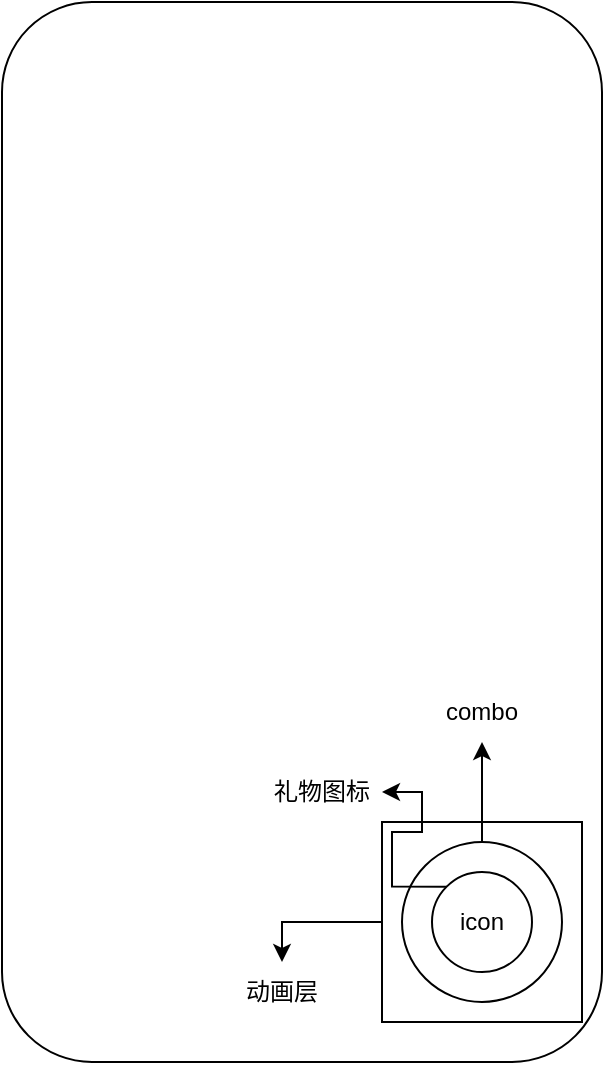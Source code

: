 <mxfile version="27.1.6" pages="2">
  <diagram name="第 1 页" id="1TfZG8BXlXPUDGmNtTRa">
    <mxGraphModel dx="1426" dy="715" grid="1" gridSize="10" guides="1" tooltips="1" connect="1" arrows="1" fold="1" page="1" pageScale="1" pageWidth="827" pageHeight="1169" math="0" shadow="0">
      <root>
        <mxCell id="0" />
        <mxCell id="1" parent="0" />
        <mxCell id="ZvGGYdCDY8yjoRWDKdMq-1" value="" style="rounded=1;whiteSpace=wrap;html=1;" vertex="1" parent="1">
          <mxGeometry x="150" y="70" width="300" height="530" as="geometry" />
        </mxCell>
        <mxCell id="ZvGGYdCDY8yjoRWDKdMq-7" style="edgeStyle=orthogonalEdgeStyle;rounded=0;orthogonalLoop=1;jettySize=auto;html=1;exitX=0;exitY=0.5;exitDx=0;exitDy=0;entryX=0.5;entryY=0;entryDx=0;entryDy=0;" edge="1" parent="1" source="ZvGGYdCDY8yjoRWDKdMq-4" target="ZvGGYdCDY8yjoRWDKdMq-6">
          <mxGeometry relative="1" as="geometry" />
        </mxCell>
        <mxCell id="ZvGGYdCDY8yjoRWDKdMq-4" value="" style="whiteSpace=wrap;html=1;aspect=fixed;" vertex="1" parent="1">
          <mxGeometry x="340" y="480" width="100" height="100" as="geometry" />
        </mxCell>
        <mxCell id="ZvGGYdCDY8yjoRWDKdMq-13" style="edgeStyle=orthogonalEdgeStyle;rounded=0;orthogonalLoop=1;jettySize=auto;html=1;exitX=0.5;exitY=0;exitDx=0;exitDy=0;entryX=0.5;entryY=1;entryDx=0;entryDy=0;" edge="1" parent="1" source="ZvGGYdCDY8yjoRWDKdMq-2" target="ZvGGYdCDY8yjoRWDKdMq-8">
          <mxGeometry relative="1" as="geometry" />
        </mxCell>
        <mxCell id="ZvGGYdCDY8yjoRWDKdMq-2" value="" style="ellipse;whiteSpace=wrap;html=1;aspect=fixed;" vertex="1" parent="1">
          <mxGeometry x="350" y="490" width="80" height="80" as="geometry" />
        </mxCell>
        <mxCell id="ZvGGYdCDY8yjoRWDKdMq-14" style="edgeStyle=orthogonalEdgeStyle;rounded=0;orthogonalLoop=1;jettySize=auto;html=1;exitX=0;exitY=0;exitDx=0;exitDy=0;entryX=1;entryY=0.5;entryDx=0;entryDy=0;" edge="1" parent="1" source="ZvGGYdCDY8yjoRWDKdMq-3" target="ZvGGYdCDY8yjoRWDKdMq-10">
          <mxGeometry relative="1" as="geometry" />
        </mxCell>
        <mxCell id="ZvGGYdCDY8yjoRWDKdMq-3" value="icon" style="ellipse;whiteSpace=wrap;html=1;aspect=fixed;" vertex="1" parent="1">
          <mxGeometry x="365" y="505" width="50" height="50" as="geometry" />
        </mxCell>
        <mxCell id="ZvGGYdCDY8yjoRWDKdMq-6" value="动画层" style="text;html=1;align=center;verticalAlign=middle;whiteSpace=wrap;rounded=0;" vertex="1" parent="1">
          <mxGeometry x="260" y="550" width="60" height="30" as="geometry" />
        </mxCell>
        <mxCell id="ZvGGYdCDY8yjoRWDKdMq-8" value="combo" style="text;html=1;align=center;verticalAlign=middle;whiteSpace=wrap;rounded=0;" vertex="1" parent="1">
          <mxGeometry x="360" y="410" width="60" height="30" as="geometry" />
        </mxCell>
        <mxCell id="ZvGGYdCDY8yjoRWDKdMq-10" value="礼物图标" style="text;html=1;align=center;verticalAlign=middle;whiteSpace=wrap;rounded=0;" vertex="1" parent="1">
          <mxGeometry x="280" y="450" width="60" height="30" as="geometry" />
        </mxCell>
      </root>
    </mxGraphModel>
  </diagram>
  <diagram id="NY0ZJfKlPnZnr1tN4OlH" name="第 2 页">
    <mxGraphModel dx="1426" dy="715" grid="0" gridSize="10" guides="1" tooltips="1" connect="1" arrows="1" fold="1" page="1" pageScale="1" pageWidth="827" pageHeight="1169" math="0" shadow="0">
      <root>
        <mxCell id="0" />
        <mxCell id="1" parent="0" />
        <mxCell id="xrTfFakffS2rzT3ffud--1" value="游戏画面" style="rounded=1;whiteSpace=wrap;html=1;" vertex="1" parent="1">
          <mxGeometry x="160" y="170" width="590" height="330" as="geometry" />
        </mxCell>
        <mxCell id="xrTfFakffS2rzT3ffud--3" value="技" style="ellipse;whiteSpace=wrap;html=1;aspect=fixed;" vertex="1" parent="1">
          <mxGeometry x="560" y="430" width="50" height="50" as="geometry" />
        </mxCell>
        <mxCell id="xrTfFakffS2rzT3ffud--4" value="技" style="ellipse;whiteSpace=wrap;html=1;aspect=fixed;" vertex="1" parent="1">
          <mxGeometry x="640" y="430" width="50" height="50" as="geometry" />
        </mxCell>
        <mxCell id="xrTfFakffS2rzT3ffud--5" value="技" style="ellipse;whiteSpace=wrap;html=1;aspect=fixed;" vertex="1" parent="1">
          <mxGeometry x="600" y="370" width="50" height="50" as="geometry" />
        </mxCell>
        <mxCell id="xrTfFakffS2rzT3ffud--6" value="方向" style="ellipse;whiteSpace=wrap;html=1;aspect=fixed;" vertex="1" parent="1">
          <mxGeometry x="220" y="390" width="80" height="80" as="geometry" />
        </mxCell>
        <mxCell id="xrTfFakffS2rzT3ffud--8" value="血条" style="rounded=1;whiteSpace=wrap;html=1;" vertex="1" parent="1">
          <mxGeometry x="380" y="190" width="180" height="20" as="geometry" />
        </mxCell>
        <mxCell id="aizokdgHxbDGTj4qDuCP-1" value="游戏中画面" style="rounded=1;whiteSpace=wrap;html=1;" vertex="1" parent="1">
          <mxGeometry x="194" y="179" width="120" height="60" as="geometry" />
        </mxCell>
      </root>
    </mxGraphModel>
  </diagram>
</mxfile>
